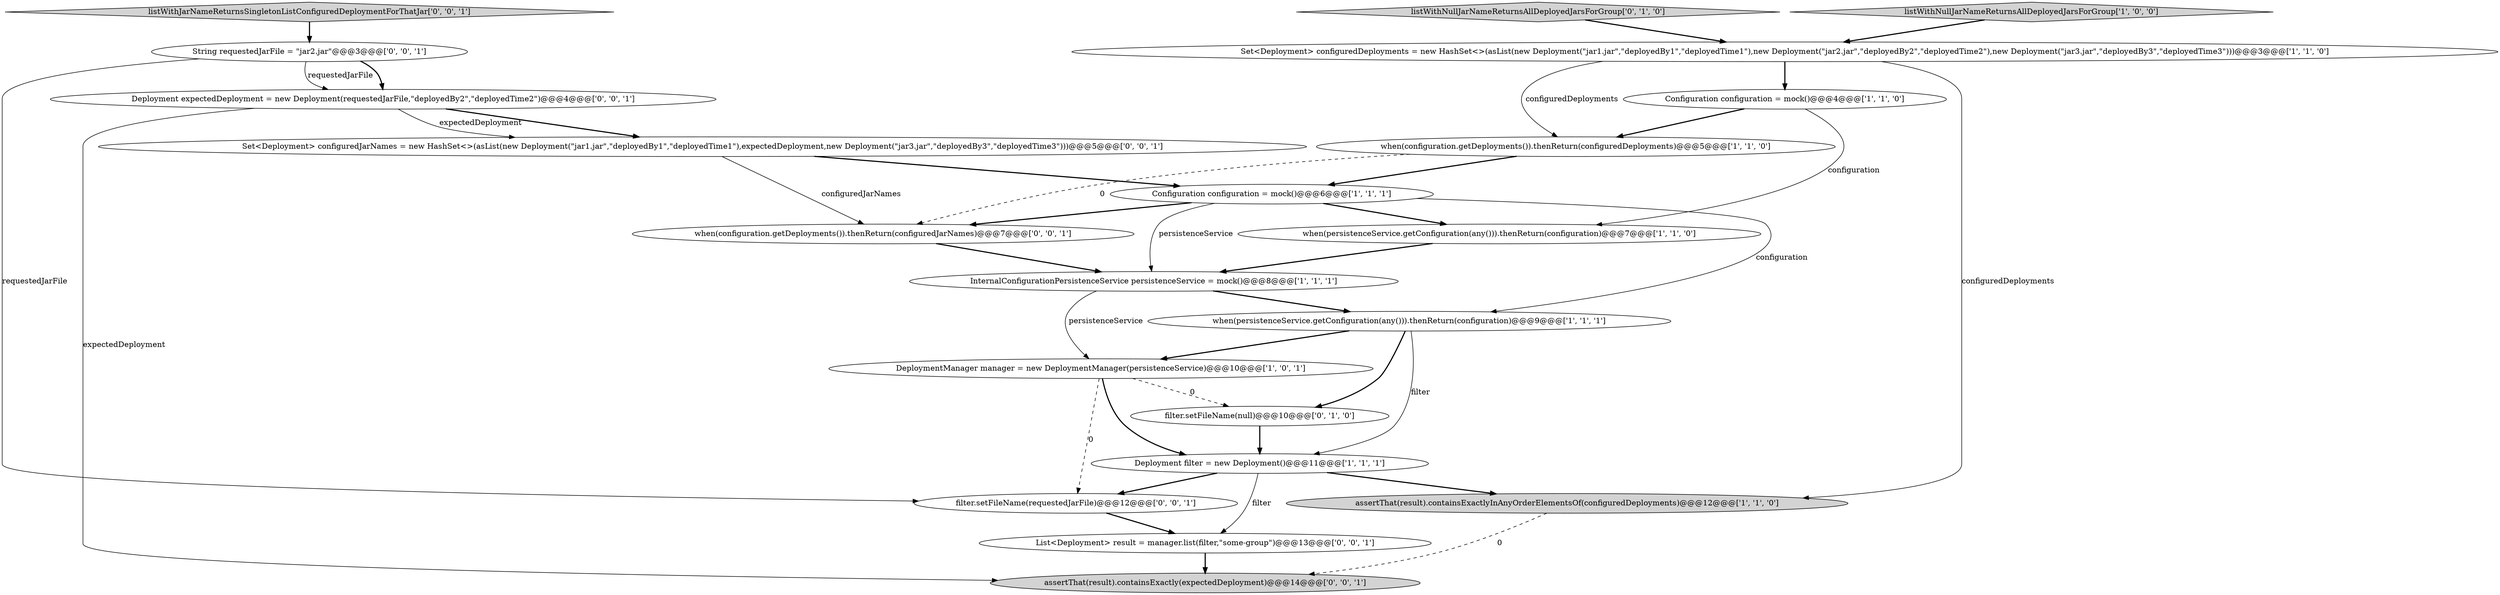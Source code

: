 digraph {
6 [style = filled, label = "listWithNullJarNameReturnsAllDeployedJarsForGroup['1', '0', '0']", fillcolor = lightgray, shape = diamond image = "AAA0AAABBB1BBB"];
10 [style = filled, label = "when(persistenceService.getConfiguration(any())).thenReturn(configuration)@@@9@@@['1', '1', '1']", fillcolor = white, shape = ellipse image = "AAA0AAABBB1BBB"];
20 [style = filled, label = "List<Deployment> result = manager.list(filter,\"some-group\")@@@13@@@['0', '0', '1']", fillcolor = white, shape = ellipse image = "AAA0AAABBB3BBB"];
0 [style = filled, label = "Set<Deployment> configuredDeployments = new HashSet<>(asList(new Deployment(\"jar1.jar\",\"deployedBy1\",\"deployedTime1\"),new Deployment(\"jar2.jar\",\"deployedBy2\",\"deployedTime2\"),new Deployment(\"jar3.jar\",\"deployedBy3\",\"deployedTime3\")))@@@3@@@['1', '1', '0']", fillcolor = white, shape = ellipse image = "AAA0AAABBB1BBB"];
2 [style = filled, label = "Deployment filter = new Deployment()@@@11@@@['1', '1', '1']", fillcolor = white, shape = ellipse image = "AAA0AAABBB1BBB"];
15 [style = filled, label = "Set<Deployment> configuredJarNames = new HashSet<>(asList(new Deployment(\"jar1.jar\",\"deployedBy1\",\"deployedTime1\"),expectedDeployment,new Deployment(\"jar3.jar\",\"deployedBy3\",\"deployedTime3\")))@@@5@@@['0', '0', '1']", fillcolor = white, shape = ellipse image = "AAA0AAABBB3BBB"];
4 [style = filled, label = "DeploymentManager manager = new DeploymentManager(persistenceService)@@@10@@@['1', '0', '1']", fillcolor = white, shape = ellipse image = "AAA0AAABBB1BBB"];
7 [style = filled, label = "when(persistenceService.getConfiguration(any())).thenReturn(configuration)@@@7@@@['1', '1', '0']", fillcolor = white, shape = ellipse image = "AAA0AAABBB1BBB"];
1 [style = filled, label = "Configuration configuration = mock()@@@4@@@['1', '1', '0']", fillcolor = white, shape = ellipse image = "AAA0AAABBB1BBB"];
9 [style = filled, label = "Configuration configuration = mock()@@@6@@@['1', '1', '1']", fillcolor = white, shape = ellipse image = "AAA0AAABBB1BBB"];
18 [style = filled, label = "when(configuration.getDeployments()).thenReturn(configuredJarNames)@@@7@@@['0', '0', '1']", fillcolor = white, shape = ellipse image = "AAA0AAABBB3BBB"];
19 [style = filled, label = "listWithJarNameReturnsSingletonListConfiguredDeploymentForThatJar['0', '0', '1']", fillcolor = lightgray, shape = diamond image = "AAA0AAABBB3BBB"];
14 [style = filled, label = "filter.setFileName(requestedJarFile)@@@12@@@['0', '0', '1']", fillcolor = white, shape = ellipse image = "AAA0AAABBB3BBB"];
11 [style = filled, label = "listWithNullJarNameReturnsAllDeployedJarsForGroup['0', '1', '0']", fillcolor = lightgray, shape = diamond image = "AAA0AAABBB2BBB"];
3 [style = filled, label = "when(configuration.getDeployments()).thenReturn(configuredDeployments)@@@5@@@['1', '1', '0']", fillcolor = white, shape = ellipse image = "AAA0AAABBB1BBB"];
5 [style = filled, label = "assertThat(result).containsExactlyInAnyOrderElementsOf(configuredDeployments)@@@12@@@['1', '1', '0']", fillcolor = lightgray, shape = ellipse image = "AAA0AAABBB1BBB"];
12 [style = filled, label = "filter.setFileName(null)@@@10@@@['0', '1', '0']", fillcolor = white, shape = ellipse image = "AAA1AAABBB2BBB"];
13 [style = filled, label = "String requestedJarFile = \"jar2.jar\"@@@3@@@['0', '0', '1']", fillcolor = white, shape = ellipse image = "AAA0AAABBB3BBB"];
8 [style = filled, label = "InternalConfigurationPersistenceService persistenceService = mock()@@@8@@@['1', '1', '1']", fillcolor = white, shape = ellipse image = "AAA0AAABBB1BBB"];
17 [style = filled, label = "Deployment expectedDeployment = new Deployment(requestedJarFile,\"deployedBy2\",\"deployedTime2\")@@@4@@@['0', '0', '1']", fillcolor = white, shape = ellipse image = "AAA0AAABBB3BBB"];
16 [style = filled, label = "assertThat(result).containsExactly(expectedDeployment)@@@14@@@['0', '0', '1']", fillcolor = lightgray, shape = ellipse image = "AAA0AAABBB3BBB"];
9->18 [style = bold, label=""];
5->16 [style = dashed, label="0"];
8->4 [style = solid, label="persistenceService"];
4->14 [style = dashed, label="0"];
7->8 [style = bold, label=""];
15->9 [style = bold, label=""];
4->12 [style = dashed, label="0"];
0->5 [style = solid, label="configuredDeployments"];
20->16 [style = bold, label=""];
15->18 [style = solid, label="configuredJarNames"];
13->17 [style = bold, label=""];
2->5 [style = bold, label=""];
2->20 [style = solid, label="filter"];
11->0 [style = bold, label=""];
12->2 [style = bold, label=""];
6->0 [style = bold, label=""];
0->1 [style = bold, label=""];
19->13 [style = bold, label=""];
4->2 [style = bold, label=""];
9->8 [style = solid, label="persistenceService"];
10->12 [style = bold, label=""];
1->3 [style = bold, label=""];
9->10 [style = solid, label="configuration"];
17->16 [style = solid, label="expectedDeployment"];
17->15 [style = bold, label=""];
10->4 [style = bold, label=""];
3->9 [style = bold, label=""];
3->18 [style = dashed, label="0"];
2->14 [style = bold, label=""];
13->14 [style = solid, label="requestedJarFile"];
18->8 [style = bold, label=""];
10->2 [style = solid, label="filter"];
1->7 [style = solid, label="configuration"];
0->3 [style = solid, label="configuredDeployments"];
17->15 [style = solid, label="expectedDeployment"];
8->10 [style = bold, label=""];
14->20 [style = bold, label=""];
13->17 [style = solid, label="requestedJarFile"];
9->7 [style = bold, label=""];
}
